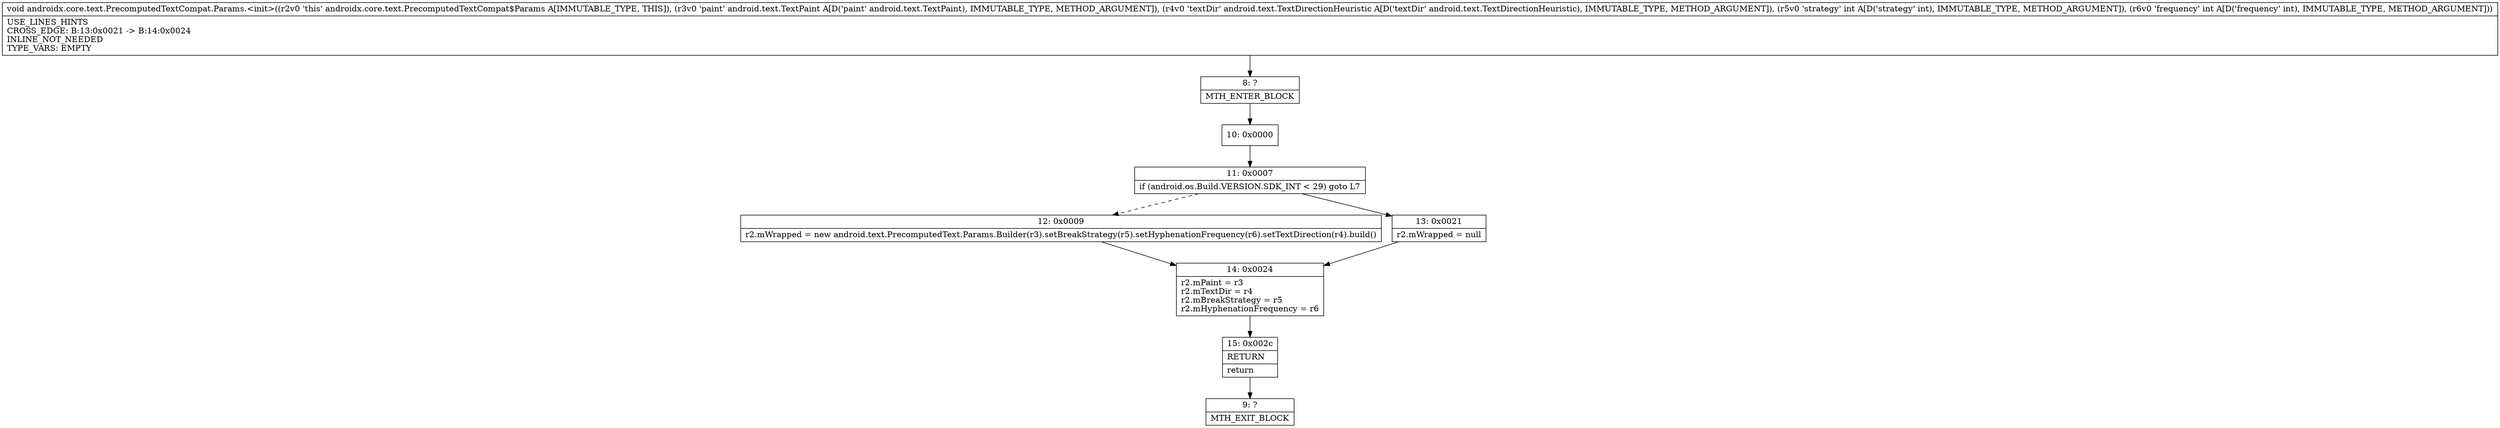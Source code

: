 digraph "CFG forandroidx.core.text.PrecomputedTextCompat.Params.\<init\>(Landroid\/text\/TextPaint;Landroid\/text\/TextDirectionHeuristic;II)V" {
Node_8 [shape=record,label="{8\:\ ?|MTH_ENTER_BLOCK\l}"];
Node_10 [shape=record,label="{10\:\ 0x0000}"];
Node_11 [shape=record,label="{11\:\ 0x0007|if (android.os.Build.VERSION.SDK_INT \< 29) goto L7\l}"];
Node_12 [shape=record,label="{12\:\ 0x0009|r2.mWrapped = new android.text.PrecomputedText.Params.Builder(r3).setBreakStrategy(r5).setHyphenationFrequency(r6).setTextDirection(r4).build()\l}"];
Node_14 [shape=record,label="{14\:\ 0x0024|r2.mPaint = r3\lr2.mTextDir = r4\lr2.mBreakStrategy = r5\lr2.mHyphenationFrequency = r6\l}"];
Node_15 [shape=record,label="{15\:\ 0x002c|RETURN\l|return\l}"];
Node_9 [shape=record,label="{9\:\ ?|MTH_EXIT_BLOCK\l}"];
Node_13 [shape=record,label="{13\:\ 0x0021|r2.mWrapped = null\l}"];
MethodNode[shape=record,label="{void androidx.core.text.PrecomputedTextCompat.Params.\<init\>((r2v0 'this' androidx.core.text.PrecomputedTextCompat$Params A[IMMUTABLE_TYPE, THIS]), (r3v0 'paint' android.text.TextPaint A[D('paint' android.text.TextPaint), IMMUTABLE_TYPE, METHOD_ARGUMENT]), (r4v0 'textDir' android.text.TextDirectionHeuristic A[D('textDir' android.text.TextDirectionHeuristic), IMMUTABLE_TYPE, METHOD_ARGUMENT]), (r5v0 'strategy' int A[D('strategy' int), IMMUTABLE_TYPE, METHOD_ARGUMENT]), (r6v0 'frequency' int A[D('frequency' int), IMMUTABLE_TYPE, METHOD_ARGUMENT]))  | USE_LINES_HINTS\lCROSS_EDGE: B:13:0x0021 \-\> B:14:0x0024\lINLINE_NOT_NEEDED\lTYPE_VARS: EMPTY\l}"];
MethodNode -> Node_8;Node_8 -> Node_10;
Node_10 -> Node_11;
Node_11 -> Node_12[style=dashed];
Node_11 -> Node_13;
Node_12 -> Node_14;
Node_14 -> Node_15;
Node_15 -> Node_9;
Node_13 -> Node_14;
}

